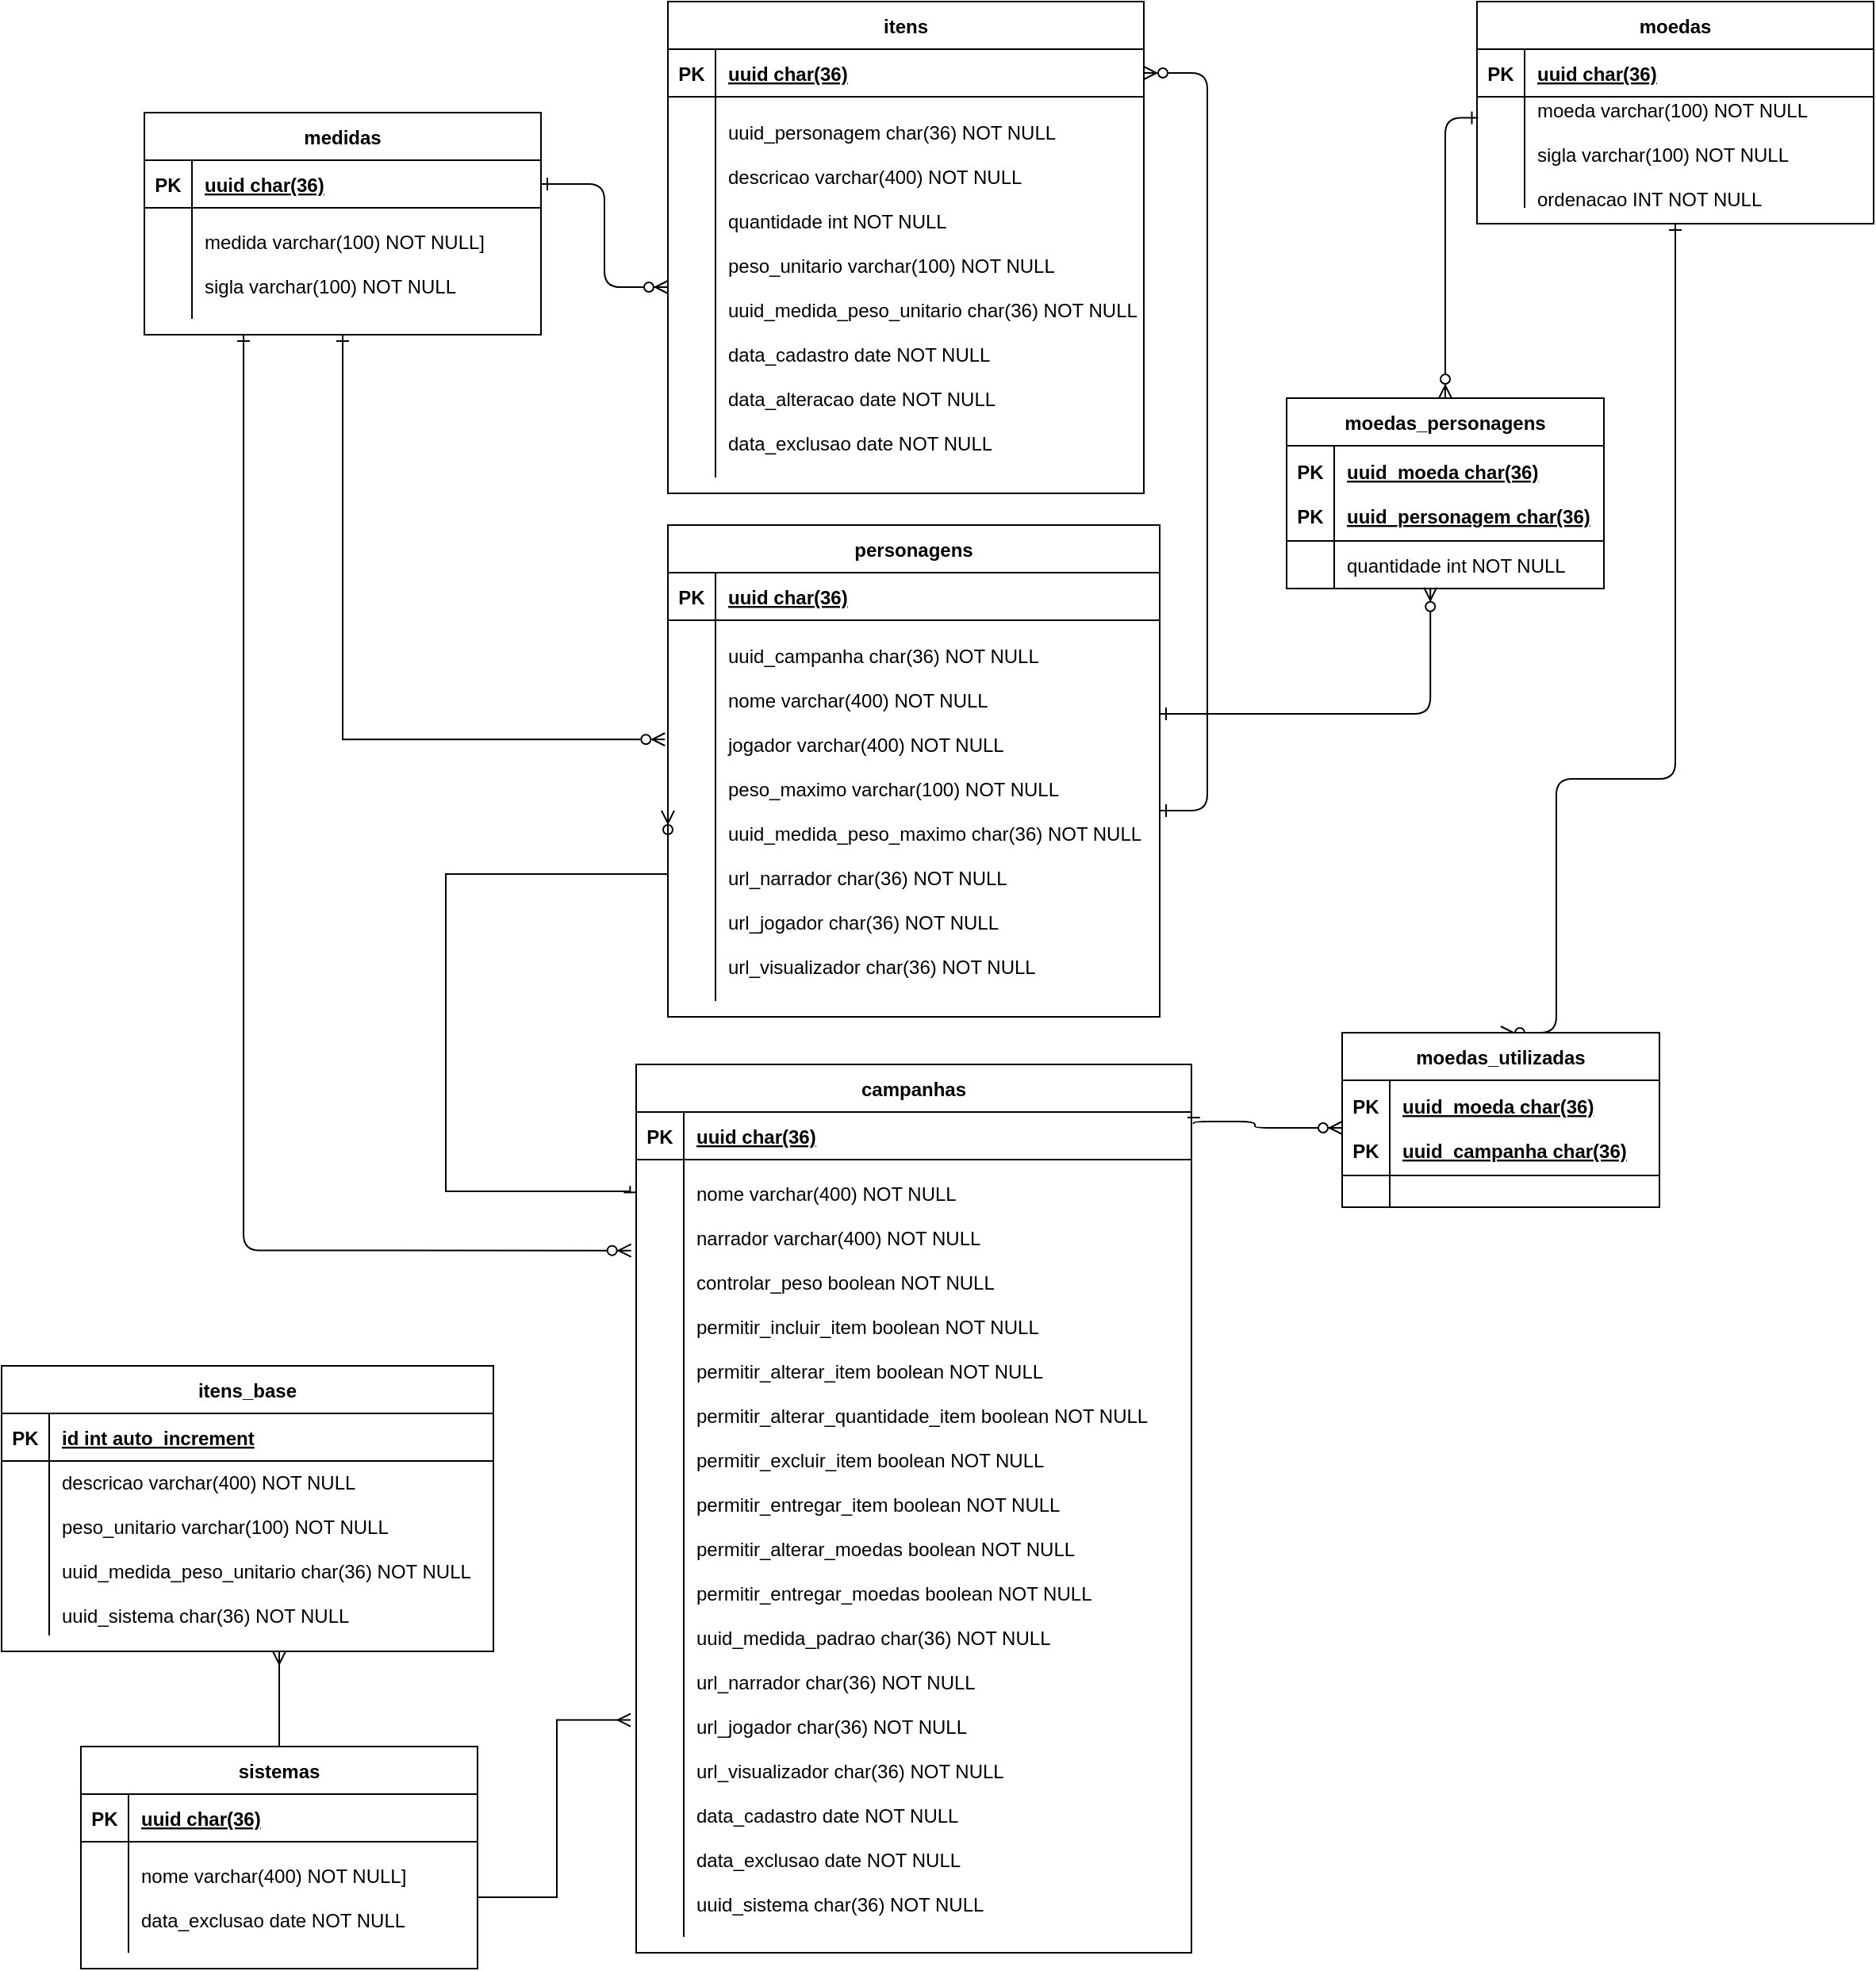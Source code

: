 <mxfile version="27.1.4">
  <diagram id="R2lEEEUBdFMjLlhIrx00" name="Page-1">
    <mxGraphModel dx="786" dy="451" grid="1" gridSize="10" guides="1" tooltips="1" connect="1" arrows="1" fold="1" page="1" pageScale="1" pageWidth="850" pageHeight="1100" math="0" shadow="0" extFonts="Permanent Marker^https://fonts.googleapis.com/css?family=Permanent+Marker">
      <root>
        <mxCell id="0" />
        <mxCell id="1" parent="0" />
        <mxCell id="C-vyLk0tnHw3VtMMgP7b-1" value="" style="edgeStyle=orthogonalEdgeStyle;endArrow=ERzeroToMany;startArrow=ERone;endFill=1;startFill=0;" parent="1" source="C-vyLk0tnHw3VtMMgP7b-24" target="C-vyLk0tnHw3VtMMgP7b-6" edge="1">
          <mxGeometry width="100" height="100" relative="1" as="geometry">
            <mxPoint x="340" y="720" as="sourcePoint" />
            <mxPoint x="440" y="620" as="targetPoint" />
          </mxGeometry>
        </mxCell>
        <mxCell id="C-vyLk0tnHw3VtMMgP7b-12" value="" style="edgeStyle=entityRelationEdgeStyle;endArrow=ERone;startArrow=ERzeroToMany;endFill=0;startFill=0;" parent="1" source="C-vyLk0tnHw3VtMMgP7b-3" target="C-vyLk0tnHw3VtMMgP7b-17" edge="1">
          <mxGeometry width="100" height="100" relative="1" as="geometry">
            <mxPoint x="400" y="180" as="sourcePoint" />
            <mxPoint x="460" y="205" as="targetPoint" />
          </mxGeometry>
        </mxCell>
        <mxCell id="C-vyLk0tnHw3VtMMgP7b-2" value="itens" style="shape=table;startSize=30;container=1;collapsible=1;childLayout=tableLayout;fixedRows=1;rowLines=0;fontStyle=1;align=center;resizeLast=1;" parent="1" vertex="1">
          <mxGeometry x="450" y="50" width="300" height="310" as="geometry" />
        </mxCell>
        <mxCell id="C-vyLk0tnHw3VtMMgP7b-3" value="" style="shape=partialRectangle;collapsible=0;dropTarget=0;pointerEvents=0;fillColor=none;points=[[0,0.5],[1,0.5]];portConstraint=eastwest;top=0;left=0;right=0;bottom=1;" parent="C-vyLk0tnHw3VtMMgP7b-2" vertex="1">
          <mxGeometry y="30" width="300" height="30" as="geometry" />
        </mxCell>
        <mxCell id="C-vyLk0tnHw3VtMMgP7b-4" value="PK" style="shape=partialRectangle;overflow=hidden;connectable=0;fillColor=none;top=0;left=0;bottom=0;right=0;fontStyle=1;" parent="C-vyLk0tnHw3VtMMgP7b-3" vertex="1">
          <mxGeometry width="30" height="30" as="geometry">
            <mxRectangle width="30" height="30" as="alternateBounds" />
          </mxGeometry>
        </mxCell>
        <mxCell id="C-vyLk0tnHw3VtMMgP7b-5" value="uuid char(36)" style="shape=partialRectangle;overflow=hidden;connectable=0;fillColor=none;top=0;left=0;bottom=0;right=0;align=left;spacingLeft=6;fontStyle=5;" parent="C-vyLk0tnHw3VtMMgP7b-3" vertex="1">
          <mxGeometry x="30" width="270" height="30" as="geometry">
            <mxRectangle width="270" height="30" as="alternateBounds" />
          </mxGeometry>
        </mxCell>
        <mxCell id="C-vyLk0tnHw3VtMMgP7b-6" value="" style="shape=partialRectangle;collapsible=0;dropTarget=0;pointerEvents=0;fillColor=none;points=[[0,0.5],[1,0.5]];portConstraint=eastwest;top=0;left=0;right=0;bottom=0;" parent="C-vyLk0tnHw3VtMMgP7b-2" vertex="1">
          <mxGeometry y="60" width="300" height="240" as="geometry" />
        </mxCell>
        <mxCell id="C-vyLk0tnHw3VtMMgP7b-7" value="" style="shape=partialRectangle;overflow=hidden;connectable=0;fillColor=none;top=0;left=0;bottom=0;right=0;" parent="C-vyLk0tnHw3VtMMgP7b-6" vertex="1">
          <mxGeometry width="30" height="240" as="geometry">
            <mxRectangle width="30" height="240" as="alternateBounds" />
          </mxGeometry>
        </mxCell>
        <mxCell id="C-vyLk0tnHw3VtMMgP7b-8" value="uuid_personagem char(36) NOT NULL&#xa;&#xa;descricao varchar(400) NOT NULL&#xa;&#xa;quantidade int NOT NULL&#xa;&#xa;peso_unitario varchar(100) NOT NULL&#xa;&#xa;uuid_medida_peso_unitario char(36) NOT NULL&#xa;&#xa;data_cadastro date NOT NULL&#xa;&#xa;data_alteracao date NOT NULL&#xa;&#xa;data_exclusao date NOT NULL" style="shape=partialRectangle;overflow=hidden;connectable=0;fillColor=none;top=0;left=0;bottom=0;right=0;align=left;spacingLeft=6;" parent="C-vyLk0tnHw3VtMMgP7b-6" vertex="1">
          <mxGeometry x="30" width="270" height="240" as="geometry">
            <mxRectangle width="270" height="240" as="alternateBounds" />
          </mxGeometry>
        </mxCell>
        <mxCell id="C-vyLk0tnHw3VtMMgP7b-13" value="personagens" style="shape=table;startSize=30;container=1;collapsible=1;childLayout=tableLayout;fixedRows=1;rowLines=0;fontStyle=1;align=center;resizeLast=1;" parent="1" vertex="1">
          <mxGeometry x="450" y="380" width="310" height="310" as="geometry" />
        </mxCell>
        <mxCell id="C-vyLk0tnHw3VtMMgP7b-14" value="" style="shape=partialRectangle;collapsible=0;dropTarget=0;pointerEvents=0;fillColor=none;points=[[0,0.5],[1,0.5]];portConstraint=eastwest;top=0;left=0;right=0;bottom=1;" parent="C-vyLk0tnHw3VtMMgP7b-13" vertex="1">
          <mxGeometry y="30" width="310" height="30" as="geometry" />
        </mxCell>
        <mxCell id="C-vyLk0tnHw3VtMMgP7b-15" value="PK" style="shape=partialRectangle;overflow=hidden;connectable=0;fillColor=none;top=0;left=0;bottom=0;right=0;fontStyle=1;" parent="C-vyLk0tnHw3VtMMgP7b-14" vertex="1">
          <mxGeometry width="30" height="30" as="geometry">
            <mxRectangle width="30" height="30" as="alternateBounds" />
          </mxGeometry>
        </mxCell>
        <mxCell id="C-vyLk0tnHw3VtMMgP7b-16" value="uuid char(36)" style="shape=partialRectangle;overflow=hidden;connectable=0;fillColor=none;top=0;left=0;bottom=0;right=0;align=left;spacingLeft=6;fontStyle=5;" parent="C-vyLk0tnHw3VtMMgP7b-14" vertex="1">
          <mxGeometry x="30" width="280" height="30" as="geometry">
            <mxRectangle width="280" height="30" as="alternateBounds" />
          </mxGeometry>
        </mxCell>
        <mxCell id="C-vyLk0tnHw3VtMMgP7b-17" value="" style="shape=partialRectangle;collapsible=0;dropTarget=0;pointerEvents=0;fillColor=none;points=[[0,0.5],[1,0.5]];portConstraint=eastwest;top=0;left=0;right=0;bottom=0;" parent="C-vyLk0tnHw3VtMMgP7b-13" vertex="1">
          <mxGeometry y="60" width="310" height="240" as="geometry" />
        </mxCell>
        <mxCell id="C-vyLk0tnHw3VtMMgP7b-18" value="" style="shape=partialRectangle;overflow=hidden;connectable=0;fillColor=none;top=0;left=0;bottom=0;right=0;" parent="C-vyLk0tnHw3VtMMgP7b-17" vertex="1">
          <mxGeometry width="30" height="240" as="geometry">
            <mxRectangle width="30" height="240" as="alternateBounds" />
          </mxGeometry>
        </mxCell>
        <mxCell id="C-vyLk0tnHw3VtMMgP7b-19" value="uuid_campanha char(36) NOT NULL&#xa;&#xa;nome varchar(400) NOT NULL&#xa;&#xa;jogador varchar(400) NOT NULL&#xa;&#xa;peso_maximo varchar(100) NOT NULL&#xa;&#xa;uuid_medida_peso_maximo char(36) NOT NULL&#xa;&#xa;url_narrador char(36) NOT NULL&#xa;&#xa;url_jogador char(36) NOT NULL&#xa;&#xa;url_visualizador char(36) NOT NULL" style="shape=partialRectangle;overflow=hidden;connectable=0;fillColor=none;top=0;left=0;bottom=0;right=0;align=left;spacingLeft=6;" parent="C-vyLk0tnHw3VtMMgP7b-17" vertex="1">
          <mxGeometry x="30" width="280" height="240" as="geometry">
            <mxRectangle width="280" height="240" as="alternateBounds" />
          </mxGeometry>
        </mxCell>
        <mxCell id="C-vyLk0tnHw3VtMMgP7b-23" value="medidas" style="shape=table;startSize=30;container=1;collapsible=1;childLayout=tableLayout;fixedRows=1;rowLines=0;fontStyle=1;align=center;resizeLast=1;" parent="1" vertex="1">
          <mxGeometry x="120" y="120" width="250" height="140" as="geometry" />
        </mxCell>
        <mxCell id="C-vyLk0tnHw3VtMMgP7b-24" value="" style="shape=partialRectangle;collapsible=0;dropTarget=0;pointerEvents=0;fillColor=none;points=[[0,0.5],[1,0.5]];portConstraint=eastwest;top=0;left=0;right=0;bottom=1;" parent="C-vyLk0tnHw3VtMMgP7b-23" vertex="1">
          <mxGeometry y="30" width="250" height="30" as="geometry" />
        </mxCell>
        <mxCell id="C-vyLk0tnHw3VtMMgP7b-25" value="PK" style="shape=partialRectangle;overflow=hidden;connectable=0;fillColor=none;top=0;left=0;bottom=0;right=0;fontStyle=1;" parent="C-vyLk0tnHw3VtMMgP7b-24" vertex="1">
          <mxGeometry width="30" height="30" as="geometry">
            <mxRectangle width="30" height="30" as="alternateBounds" />
          </mxGeometry>
        </mxCell>
        <mxCell id="C-vyLk0tnHw3VtMMgP7b-26" value="uuid char(36)" style="shape=partialRectangle;overflow=hidden;connectable=0;fillColor=none;top=0;left=0;bottom=0;right=0;align=left;spacingLeft=6;fontStyle=5;" parent="C-vyLk0tnHw3VtMMgP7b-24" vertex="1">
          <mxGeometry x="30" width="220" height="30" as="geometry">
            <mxRectangle width="220" height="30" as="alternateBounds" />
          </mxGeometry>
        </mxCell>
        <mxCell id="C-vyLk0tnHw3VtMMgP7b-27" value="" style="shape=partialRectangle;collapsible=0;dropTarget=0;pointerEvents=0;fillColor=none;points=[[0,0.5],[1,0.5]];portConstraint=eastwest;top=0;left=0;right=0;bottom=0;" parent="C-vyLk0tnHw3VtMMgP7b-23" vertex="1">
          <mxGeometry y="60" width="250" height="70" as="geometry" />
        </mxCell>
        <mxCell id="C-vyLk0tnHw3VtMMgP7b-28" value="" style="shape=partialRectangle;overflow=hidden;connectable=0;fillColor=none;top=0;left=0;bottom=0;right=0;" parent="C-vyLk0tnHw3VtMMgP7b-27" vertex="1">
          <mxGeometry width="30" height="70" as="geometry">
            <mxRectangle width="30" height="70" as="alternateBounds" />
          </mxGeometry>
        </mxCell>
        <mxCell id="C-vyLk0tnHw3VtMMgP7b-29" value="medida varchar(100) NOT NULL]&#xa;&#xa;sigla varchar(100) NOT NULL" style="shape=partialRectangle;overflow=hidden;connectable=0;fillColor=none;top=0;left=0;bottom=0;right=0;align=left;spacingLeft=6;" parent="C-vyLk0tnHw3VtMMgP7b-27" vertex="1">
          <mxGeometry x="30" width="220" height="70" as="geometry">
            <mxRectangle width="220" height="70" as="alternateBounds" />
          </mxGeometry>
        </mxCell>
        <mxCell id="ONzbue493gCLNKDQ8She-1" style="edgeStyle=orthogonalEdgeStyle;rounded=0;orthogonalLoop=1;jettySize=auto;html=1;entryX=-0.006;entryY=0.313;entryDx=0;entryDy=0;entryPerimeter=0;startArrow=ERone;startFill=0;endArrow=ERzeroToMany;endFill=0;" parent="1" source="C-vyLk0tnHw3VtMMgP7b-23" target="C-vyLk0tnHw3VtMMgP7b-17" edge="1">
          <mxGeometry relative="1" as="geometry" />
        </mxCell>
        <mxCell id="ONzbue493gCLNKDQ8She-2" value="campanhas" style="shape=table;startSize=30;container=1;collapsible=1;childLayout=tableLayout;fixedRows=1;rowLines=0;fontStyle=1;align=center;resizeLast=1;" parent="1" vertex="1">
          <mxGeometry x="430" y="720" width="350" height="560" as="geometry" />
        </mxCell>
        <mxCell id="ONzbue493gCLNKDQ8She-3" value="" style="shape=partialRectangle;collapsible=0;dropTarget=0;pointerEvents=0;fillColor=none;points=[[0,0.5],[1,0.5]];portConstraint=eastwest;top=0;left=0;right=0;bottom=1;" parent="ONzbue493gCLNKDQ8She-2" vertex="1">
          <mxGeometry y="30" width="350" height="30" as="geometry" />
        </mxCell>
        <mxCell id="ONzbue493gCLNKDQ8She-4" value="PK" style="shape=partialRectangle;overflow=hidden;connectable=0;fillColor=none;top=0;left=0;bottom=0;right=0;fontStyle=1;" parent="ONzbue493gCLNKDQ8She-3" vertex="1">
          <mxGeometry width="30" height="30" as="geometry">
            <mxRectangle width="30" height="30" as="alternateBounds" />
          </mxGeometry>
        </mxCell>
        <mxCell id="ONzbue493gCLNKDQ8She-5" value="uuid char(36)" style="shape=partialRectangle;overflow=hidden;connectable=0;fillColor=none;top=0;left=0;bottom=0;right=0;align=left;spacingLeft=6;fontStyle=5;" parent="ONzbue493gCLNKDQ8She-3" vertex="1">
          <mxGeometry x="30" width="320" height="30" as="geometry">
            <mxRectangle width="320" height="30" as="alternateBounds" />
          </mxGeometry>
        </mxCell>
        <mxCell id="ONzbue493gCLNKDQ8She-6" value="" style="shape=partialRectangle;collapsible=0;dropTarget=0;pointerEvents=0;fillColor=none;points=[[0,0.5],[1,0.5]];portConstraint=eastwest;top=0;left=0;right=0;bottom=0;" parent="ONzbue493gCLNKDQ8She-2" vertex="1">
          <mxGeometry y="60" width="350" height="490" as="geometry" />
        </mxCell>
        <mxCell id="ONzbue493gCLNKDQ8She-7" value="" style="shape=partialRectangle;overflow=hidden;connectable=0;fillColor=none;top=0;left=0;bottom=0;right=0;" parent="ONzbue493gCLNKDQ8She-6" vertex="1">
          <mxGeometry width="30" height="490" as="geometry">
            <mxRectangle width="30" height="490" as="alternateBounds" />
          </mxGeometry>
        </mxCell>
        <mxCell id="ONzbue493gCLNKDQ8She-8" value="nome varchar(400) NOT NULL&#xa;&#xa;narrador varchar(400) NOT NULL&#xa;&#xa;controlar_peso boolean NOT NULL&#xa;&#xa;permitir_incluir_item boolean NOT NULL&#xa;&#xa;permitir_alterar_item boolean NOT NULL&#xa;&#xa;permitir_alterar_quantidade_item boolean NOT NULL&#xa;&#xa;permitir_excluir_item boolean NOT NULL&#xa;&#xa;permitir_entregar_item boolean NOT NULL&#xa;&#xa;permitir_alterar_moedas boolean NOT NULL&#xa;&#xa;permitir_entregar_moedas boolean NOT NULL&#xa;&#xa;uuid_medida_padrao char(36) NOT NULL&#xa;&#xa;url_narrador char(36) NOT NULL&#xa;&#xa;url_jogador char(36) NOT NULL&#xa;&#xa;url_visualizador char(36) NOT NULL&#xa;&#xa;data_cadastro date NOT NULL&#xa;&#xa;data_exclusao date NOT NULL&#xa;&#xa;uuid_sistema char(36) NOT NULL" style="shape=partialRectangle;overflow=hidden;connectable=0;fillColor=none;top=0;left=0;bottom=0;right=0;align=left;spacingLeft=6;" parent="ONzbue493gCLNKDQ8She-6" vertex="1">
          <mxGeometry x="30" width="320" height="490" as="geometry">
            <mxRectangle width="320" height="490" as="alternateBounds" />
          </mxGeometry>
        </mxCell>
        <mxCell id="ONzbue493gCLNKDQ8She-9" style="edgeStyle=orthogonalEdgeStyle;rounded=0;orthogonalLoop=1;jettySize=auto;html=1;entryX=0;entryY=0.5;entryDx=0;entryDy=0;endArrow=ERzeroToMany;endFill=0;startArrow=ERone;startFill=0;exitX=-0.011;exitY=0.034;exitDx=0;exitDy=0;exitPerimeter=0;" parent="1" source="ONzbue493gCLNKDQ8She-6" target="C-vyLk0tnHw3VtMMgP7b-17" edge="1">
          <mxGeometry relative="1" as="geometry">
            <Array as="points">
              <mxPoint x="426" y="800" />
              <mxPoint x="310" y="800" />
              <mxPoint x="310" y="600" />
              <mxPoint x="450" y="600" />
            </Array>
            <mxPoint x="300" y="775" as="sourcePoint" />
          </mxGeometry>
        </mxCell>
        <mxCell id="3nmM4OVxPdPYXIXM_onx-1" value="itens_base" style="shape=table;startSize=30;container=1;collapsible=1;childLayout=tableLayout;fixedRows=1;rowLines=0;fontStyle=1;align=center;resizeLast=1;" parent="1" vertex="1">
          <mxGeometry x="30" y="910" width="310" height="180" as="geometry" />
        </mxCell>
        <mxCell id="3nmM4OVxPdPYXIXM_onx-2" value="" style="shape=partialRectangle;collapsible=0;dropTarget=0;pointerEvents=0;fillColor=none;points=[[0,0.5],[1,0.5]];portConstraint=eastwest;top=0;left=0;right=0;bottom=1;" parent="3nmM4OVxPdPYXIXM_onx-1" vertex="1">
          <mxGeometry y="30" width="310" height="30" as="geometry" />
        </mxCell>
        <mxCell id="3nmM4OVxPdPYXIXM_onx-3" value="PK" style="shape=partialRectangle;overflow=hidden;connectable=0;fillColor=none;top=0;left=0;bottom=0;right=0;fontStyle=1;" parent="3nmM4OVxPdPYXIXM_onx-2" vertex="1">
          <mxGeometry width="30" height="30" as="geometry">
            <mxRectangle width="30" height="30" as="alternateBounds" />
          </mxGeometry>
        </mxCell>
        <mxCell id="3nmM4OVxPdPYXIXM_onx-4" value="id int auto_increment" style="shape=partialRectangle;overflow=hidden;connectable=0;fillColor=none;top=0;left=0;bottom=0;right=0;align=left;spacingLeft=6;fontStyle=5;" parent="3nmM4OVxPdPYXIXM_onx-2" vertex="1">
          <mxGeometry x="30" width="280" height="30" as="geometry">
            <mxRectangle width="280" height="30" as="alternateBounds" />
          </mxGeometry>
        </mxCell>
        <mxCell id="3nmM4OVxPdPYXIXM_onx-5" value="" style="shape=partialRectangle;collapsible=0;dropTarget=0;pointerEvents=0;fillColor=none;points=[[0,0.5],[1,0.5]];portConstraint=eastwest;top=0;left=0;right=0;bottom=0;" parent="3nmM4OVxPdPYXIXM_onx-1" vertex="1">
          <mxGeometry y="60" width="310" height="110" as="geometry" />
        </mxCell>
        <mxCell id="3nmM4OVxPdPYXIXM_onx-6" value="" style="shape=partialRectangle;overflow=hidden;connectable=0;fillColor=none;top=0;left=0;bottom=0;right=0;" parent="3nmM4OVxPdPYXIXM_onx-5" vertex="1">
          <mxGeometry width="30" height="110" as="geometry">
            <mxRectangle width="30" height="110" as="alternateBounds" />
          </mxGeometry>
        </mxCell>
        <mxCell id="3nmM4OVxPdPYXIXM_onx-7" value="descricao varchar(400) NOT NULL&#xa;&#xa;peso_unitario varchar(100) NOT NULL&#xa;&#xa;uuid_medida_peso_unitario char(36) NOT NULL&#xa;&#xa;uuid_sistema char(36) NOT NULL" style="shape=partialRectangle;overflow=hidden;connectable=0;fillColor=none;top=0;left=0;bottom=0;right=0;align=left;spacingLeft=6;" parent="3nmM4OVxPdPYXIXM_onx-5" vertex="1">
          <mxGeometry x="30" width="280" height="110" as="geometry">
            <mxRectangle width="280" height="110" as="alternateBounds" />
          </mxGeometry>
        </mxCell>
        <mxCell id="TaNmugv6iXVNIyERgn9e-8" value="moedas" style="shape=table;startSize=30;container=1;collapsible=1;childLayout=tableLayout;fixedRows=1;rowLines=0;fontStyle=1;align=center;resizeLast=1;" parent="1" vertex="1">
          <mxGeometry x="960" y="50" width="250" height="140" as="geometry" />
        </mxCell>
        <mxCell id="TaNmugv6iXVNIyERgn9e-9" value="" style="shape=partialRectangle;collapsible=0;dropTarget=0;pointerEvents=0;fillColor=none;points=[[0,0.5],[1,0.5]];portConstraint=eastwest;top=0;left=0;right=0;bottom=1;" parent="TaNmugv6iXVNIyERgn9e-8" vertex="1">
          <mxGeometry y="30" width="250" height="30" as="geometry" />
        </mxCell>
        <mxCell id="TaNmugv6iXVNIyERgn9e-10" value="PK" style="shape=partialRectangle;overflow=hidden;connectable=0;fillColor=none;top=0;left=0;bottom=0;right=0;fontStyle=1;" parent="TaNmugv6iXVNIyERgn9e-9" vertex="1">
          <mxGeometry width="30" height="30" as="geometry">
            <mxRectangle width="30" height="30" as="alternateBounds" />
          </mxGeometry>
        </mxCell>
        <mxCell id="TaNmugv6iXVNIyERgn9e-11" value="uuid char(36)" style="shape=partialRectangle;overflow=hidden;connectable=0;fillColor=none;top=0;left=0;bottom=0;right=0;align=left;spacingLeft=6;fontStyle=5;" parent="TaNmugv6iXVNIyERgn9e-9" vertex="1">
          <mxGeometry x="30" width="220" height="30" as="geometry">
            <mxRectangle width="220" height="30" as="alternateBounds" />
          </mxGeometry>
        </mxCell>
        <mxCell id="TaNmugv6iXVNIyERgn9e-12" value="" style="shape=partialRectangle;collapsible=0;dropTarget=0;pointerEvents=0;fillColor=none;points=[[0,0.5],[1,0.5]];portConstraint=eastwest;top=0;left=0;right=0;bottom=0;" parent="TaNmugv6iXVNIyERgn9e-8" vertex="1">
          <mxGeometry y="60" width="250" height="70" as="geometry" />
        </mxCell>
        <mxCell id="TaNmugv6iXVNIyERgn9e-13" value="" style="shape=partialRectangle;overflow=hidden;connectable=0;fillColor=none;top=0;left=0;bottom=0;right=0;" parent="TaNmugv6iXVNIyERgn9e-12" vertex="1">
          <mxGeometry width="30" height="70" as="geometry">
            <mxRectangle width="30" height="70" as="alternateBounds" />
          </mxGeometry>
        </mxCell>
        <mxCell id="TaNmugv6iXVNIyERgn9e-14" value="moeda varchar(100) NOT NULL&#xa;&#xa;sigla varchar(100) NOT NULL&#xa;&#xa;ordenacao INT NOT NULL" style="shape=partialRectangle;overflow=hidden;connectable=0;fillColor=none;top=0;left=0;bottom=0;right=0;align=left;spacingLeft=6;" parent="TaNmugv6iXVNIyERgn9e-12" vertex="1">
          <mxGeometry x="30" width="220" height="70" as="geometry">
            <mxRectangle width="220" height="70" as="alternateBounds" />
          </mxGeometry>
        </mxCell>
        <mxCell id="TaNmugv6iXVNIyERgn9e-15" value="" style="edgeStyle=orthogonalEdgeStyle;endArrow=ERzeroToMany;startArrow=ERone;endFill=1;startFill=0;exitX=0.25;exitY=1;exitDx=0;exitDy=0;entryX=-0.009;entryY=0.117;entryDx=0;entryDy=0;entryPerimeter=0;" parent="1" source="C-vyLk0tnHw3VtMMgP7b-23" target="ONzbue493gCLNKDQ8She-6" edge="1">
          <mxGeometry width="100" height="100" relative="1" as="geometry">
            <mxPoint x="850" y="290" as="sourcePoint" />
            <mxPoint x="930" y="355" as="targetPoint" />
          </mxGeometry>
        </mxCell>
        <mxCell id="TaNmugv6iXVNIyERgn9e-16" value="" style="edgeStyle=orthogonalEdgeStyle;endArrow=ERzeroToMany;startArrow=ERone;endFill=1;startFill=0;exitX=0.5;exitY=1;exitDx=0;exitDy=0;entryX=0.5;entryY=0;entryDx=0;entryDy=0;" parent="1" source="TaNmugv6iXVNIyERgn9e-8" target="TaNmugv6iXVNIyERgn9e-17" edge="1">
          <mxGeometry width="100" height="100" relative="1" as="geometry">
            <mxPoint x="800" y="310" as="sourcePoint" />
            <mxPoint x="990" y="340" as="targetPoint" />
            <Array as="points">
              <mxPoint x="1085" y="540" />
              <mxPoint x="1010" y="540" />
              <mxPoint x="1010" y="700" />
            </Array>
          </mxGeometry>
        </mxCell>
        <mxCell id="TaNmugv6iXVNIyERgn9e-17" value="moedas_utilizadas" style="shape=table;startSize=30;container=1;collapsible=1;childLayout=tableLayout;fixedRows=1;rowLines=0;fontStyle=1;align=center;resizeLast=1;" parent="1" vertex="1">
          <mxGeometry x="875" y="700" width="200" height="110" as="geometry" />
        </mxCell>
        <mxCell id="TaNmugv6iXVNIyERgn9e-18" value="" style="shape=partialRectangle;collapsible=0;dropTarget=0;pointerEvents=0;fillColor=none;points=[[0,0.5],[1,0.5]];portConstraint=eastwest;top=0;left=0;right=0;bottom=1;" parent="TaNmugv6iXVNIyERgn9e-17" vertex="1">
          <mxGeometry y="30" width="200" height="60" as="geometry" />
        </mxCell>
        <mxCell id="TaNmugv6iXVNIyERgn9e-19" value="PK&#xa;&#xa;PK" style="shape=partialRectangle;overflow=hidden;connectable=0;fillColor=none;top=0;left=0;bottom=0;right=0;fontStyle=1;" parent="TaNmugv6iXVNIyERgn9e-18" vertex="1">
          <mxGeometry width="30" height="60" as="geometry">
            <mxRectangle width="30" height="60" as="alternateBounds" />
          </mxGeometry>
        </mxCell>
        <mxCell id="TaNmugv6iXVNIyERgn9e-20" value="uuid_moeda char(36)&#xa;&#xa;uuid_campanha char(36)" style="shape=partialRectangle;overflow=hidden;connectable=0;fillColor=none;top=0;left=0;bottom=0;right=0;align=left;spacingLeft=6;fontStyle=5;" parent="TaNmugv6iXVNIyERgn9e-18" vertex="1">
          <mxGeometry x="30" width="170" height="60" as="geometry">
            <mxRectangle width="170" height="60" as="alternateBounds" />
          </mxGeometry>
        </mxCell>
        <mxCell id="TaNmugv6iXVNIyERgn9e-21" value="" style="shape=partialRectangle;collapsible=0;dropTarget=0;pointerEvents=0;fillColor=none;points=[[0,0.5],[1,0.5]];portConstraint=eastwest;top=0;left=0;right=0;bottom=0;" parent="TaNmugv6iXVNIyERgn9e-17" vertex="1">
          <mxGeometry y="90" width="200" height="20" as="geometry" />
        </mxCell>
        <mxCell id="TaNmugv6iXVNIyERgn9e-22" value="" style="shape=partialRectangle;overflow=hidden;connectable=0;fillColor=none;top=0;left=0;bottom=0;right=0;" parent="TaNmugv6iXVNIyERgn9e-21" vertex="1">
          <mxGeometry width="30" height="20" as="geometry">
            <mxRectangle width="30" height="20" as="alternateBounds" />
          </mxGeometry>
        </mxCell>
        <mxCell id="TaNmugv6iXVNIyERgn9e-23" value="" style="shape=partialRectangle;overflow=hidden;connectable=0;fillColor=none;top=0;left=0;bottom=0;right=0;align=left;spacingLeft=6;" parent="TaNmugv6iXVNIyERgn9e-21" vertex="1">
          <mxGeometry x="30" width="170" height="20" as="geometry">
            <mxRectangle width="170" height="20" as="alternateBounds" />
          </mxGeometry>
        </mxCell>
        <mxCell id="TaNmugv6iXVNIyERgn9e-24" value="" style="edgeStyle=orthogonalEdgeStyle;endArrow=ERzeroToMany;startArrow=ERone;endFill=1;startFill=0;exitX=1.004;exitY=0.067;exitDx=0;exitDy=0;entryX=0;entryY=0.5;entryDx=0;entryDy=0;exitPerimeter=0;" parent="1" source="ONzbue493gCLNKDQ8She-2" target="TaNmugv6iXVNIyERgn9e-18" edge="1">
          <mxGeometry width="100" height="100" relative="1" as="geometry">
            <mxPoint x="985" y="220" as="sourcePoint" />
            <mxPoint x="950" y="530" as="targetPoint" />
            <Array as="points">
              <mxPoint x="820" y="756" />
              <mxPoint x="820" y="760" />
            </Array>
          </mxGeometry>
        </mxCell>
        <mxCell id="TaNmugv6iXVNIyERgn9e-25" value="moedas_personagens" style="shape=table;startSize=30;container=1;collapsible=1;childLayout=tableLayout;fixedRows=1;rowLines=0;fontStyle=1;align=center;resizeLast=1;" parent="1" vertex="1">
          <mxGeometry x="840" y="300" width="200" height="120" as="geometry" />
        </mxCell>
        <mxCell id="TaNmugv6iXVNIyERgn9e-26" value="" style="shape=partialRectangle;collapsible=0;dropTarget=0;pointerEvents=0;fillColor=none;points=[[0,0.5],[1,0.5]];portConstraint=eastwest;top=0;left=0;right=0;bottom=1;" parent="TaNmugv6iXVNIyERgn9e-25" vertex="1">
          <mxGeometry y="30" width="200" height="60" as="geometry" />
        </mxCell>
        <mxCell id="TaNmugv6iXVNIyERgn9e-27" value="PK&#xa;&#xa;PK" style="shape=partialRectangle;overflow=hidden;connectable=0;fillColor=none;top=0;left=0;bottom=0;right=0;fontStyle=1;" parent="TaNmugv6iXVNIyERgn9e-26" vertex="1">
          <mxGeometry width="30" height="60" as="geometry">
            <mxRectangle width="30" height="60" as="alternateBounds" />
          </mxGeometry>
        </mxCell>
        <mxCell id="TaNmugv6iXVNIyERgn9e-28" value="uuid_moeda char(36)&#xa;&#xa;uuid_personagem char(36)" style="shape=partialRectangle;overflow=hidden;connectable=0;fillColor=none;top=0;left=0;bottom=0;right=0;align=left;spacingLeft=6;fontStyle=5;" parent="TaNmugv6iXVNIyERgn9e-26" vertex="1">
          <mxGeometry x="30" width="170" height="60" as="geometry">
            <mxRectangle width="170" height="60" as="alternateBounds" />
          </mxGeometry>
        </mxCell>
        <mxCell id="TaNmugv6iXVNIyERgn9e-29" value="" style="shape=partialRectangle;collapsible=0;dropTarget=0;pointerEvents=0;fillColor=none;points=[[0,0.5],[1,0.5]];portConstraint=eastwest;top=0;left=0;right=0;bottom=0;" parent="TaNmugv6iXVNIyERgn9e-25" vertex="1">
          <mxGeometry y="90" width="200" height="30" as="geometry" />
        </mxCell>
        <mxCell id="TaNmugv6iXVNIyERgn9e-30" value="" style="shape=partialRectangle;overflow=hidden;connectable=0;fillColor=none;top=0;left=0;bottom=0;right=0;" parent="TaNmugv6iXVNIyERgn9e-29" vertex="1">
          <mxGeometry width="30" height="30" as="geometry">
            <mxRectangle width="30" height="30" as="alternateBounds" />
          </mxGeometry>
        </mxCell>
        <mxCell id="TaNmugv6iXVNIyERgn9e-31" value="quantidade int NOT NULL" style="shape=partialRectangle;overflow=hidden;connectable=0;fillColor=none;top=0;left=0;bottom=0;right=0;align=left;spacingLeft=6;" parent="TaNmugv6iXVNIyERgn9e-29" vertex="1">
          <mxGeometry x="30" width="170" height="30" as="geometry">
            <mxRectangle width="170" height="30" as="alternateBounds" />
          </mxGeometry>
        </mxCell>
        <mxCell id="TaNmugv6iXVNIyERgn9e-32" value="" style="edgeStyle=orthogonalEdgeStyle;endArrow=ERzeroToMany;startArrow=ERone;endFill=1;startFill=0;exitX=0.003;exitY=0.19;exitDx=0;exitDy=0;entryX=0.5;entryY=0;entryDx=0;entryDy=0;exitPerimeter=0;" parent="1" source="TaNmugv6iXVNIyERgn9e-12" target="TaNmugv6iXVNIyERgn9e-25" edge="1">
          <mxGeometry width="100" height="100" relative="1" as="geometry">
            <mxPoint x="1095" y="200" as="sourcePoint" />
            <mxPoint x="1120" y="620" as="targetPoint" />
          </mxGeometry>
        </mxCell>
        <mxCell id="TaNmugv6iXVNIyERgn9e-33" value="" style="edgeStyle=orthogonalEdgeStyle;endArrow=ERzeroToMany;startArrow=ERone;endFill=1;startFill=0;entryX=0.453;entryY=0.978;entryDx=0;entryDy=0;exitX=1;exitY=0.246;exitDx=0;exitDy=0;exitPerimeter=0;entryPerimeter=0;" parent="1" source="C-vyLk0tnHw3VtMMgP7b-17" target="TaNmugv6iXVNIyERgn9e-29" edge="1">
          <mxGeometry width="100" height="100" relative="1" as="geometry">
            <mxPoint x="850" y="280" as="sourcePoint" />
            <mxPoint x="950" y="310" as="targetPoint" />
          </mxGeometry>
        </mxCell>
        <mxCell id="7_FkC8mEXRabprzESC-a-11" style="edgeStyle=orthogonalEdgeStyle;rounded=0;orthogonalLoop=1;jettySize=auto;html=1;endArrow=ERmany;endFill=0;" edge="1" parent="1" source="7_FkC8mEXRabprzESC-a-3">
          <mxGeometry relative="1" as="geometry">
            <mxPoint x="205" y="1090" as="targetPoint" />
          </mxGeometry>
        </mxCell>
        <mxCell id="7_FkC8mEXRabprzESC-a-3" value="sistemas" style="shape=table;startSize=30;container=1;collapsible=1;childLayout=tableLayout;fixedRows=1;rowLines=0;fontStyle=1;align=center;resizeLast=1;" vertex="1" parent="1">
          <mxGeometry x="80" y="1150" width="250" height="140" as="geometry" />
        </mxCell>
        <mxCell id="7_FkC8mEXRabprzESC-a-4" value="" style="shape=partialRectangle;collapsible=0;dropTarget=0;pointerEvents=0;fillColor=none;points=[[0,0.5],[1,0.5]];portConstraint=eastwest;top=0;left=0;right=0;bottom=1;" vertex="1" parent="7_FkC8mEXRabprzESC-a-3">
          <mxGeometry y="30" width="250" height="30" as="geometry" />
        </mxCell>
        <mxCell id="7_FkC8mEXRabprzESC-a-5" value="PK" style="shape=partialRectangle;overflow=hidden;connectable=0;fillColor=none;top=0;left=0;bottom=0;right=0;fontStyle=1;" vertex="1" parent="7_FkC8mEXRabprzESC-a-4">
          <mxGeometry width="30" height="30" as="geometry">
            <mxRectangle width="30" height="30" as="alternateBounds" />
          </mxGeometry>
        </mxCell>
        <mxCell id="7_FkC8mEXRabprzESC-a-6" value="uuid char(36)" style="shape=partialRectangle;overflow=hidden;connectable=0;fillColor=none;top=0;left=0;bottom=0;right=0;align=left;spacingLeft=6;fontStyle=5;" vertex="1" parent="7_FkC8mEXRabprzESC-a-4">
          <mxGeometry x="30" width="220" height="30" as="geometry">
            <mxRectangle width="220" height="30" as="alternateBounds" />
          </mxGeometry>
        </mxCell>
        <mxCell id="7_FkC8mEXRabprzESC-a-7" value="" style="shape=partialRectangle;collapsible=0;dropTarget=0;pointerEvents=0;fillColor=none;points=[[0,0.5],[1,0.5]];portConstraint=eastwest;top=0;left=0;right=0;bottom=0;" vertex="1" parent="7_FkC8mEXRabprzESC-a-3">
          <mxGeometry y="60" width="250" height="70" as="geometry" />
        </mxCell>
        <mxCell id="7_FkC8mEXRabprzESC-a-8" value="" style="shape=partialRectangle;overflow=hidden;connectable=0;fillColor=none;top=0;left=0;bottom=0;right=0;" vertex="1" parent="7_FkC8mEXRabprzESC-a-7">
          <mxGeometry width="30" height="70" as="geometry">
            <mxRectangle width="30" height="70" as="alternateBounds" />
          </mxGeometry>
        </mxCell>
        <mxCell id="7_FkC8mEXRabprzESC-a-9" value="nome varchar(400) NOT NULL]&#xa;&#xa;data_exclusao date NOT NULL" style="shape=partialRectangle;overflow=hidden;connectable=0;fillColor=none;top=0;left=0;bottom=0;right=0;align=left;spacingLeft=6;" vertex="1" parent="7_FkC8mEXRabprzESC-a-7">
          <mxGeometry x="30" width="220" height="70" as="geometry">
            <mxRectangle width="220" height="70" as="alternateBounds" />
          </mxGeometry>
        </mxCell>
        <mxCell id="7_FkC8mEXRabprzESC-a-10" style="edgeStyle=orthogonalEdgeStyle;rounded=0;orthogonalLoop=1;jettySize=auto;html=1;entryX=-0.01;entryY=0.721;entryDx=0;entryDy=0;entryPerimeter=0;endArrow=ERmany;endFill=0;" edge="1" parent="1" source="7_FkC8mEXRabprzESC-a-7" target="ONzbue493gCLNKDQ8She-6">
          <mxGeometry relative="1" as="geometry" />
        </mxCell>
      </root>
    </mxGraphModel>
  </diagram>
</mxfile>
